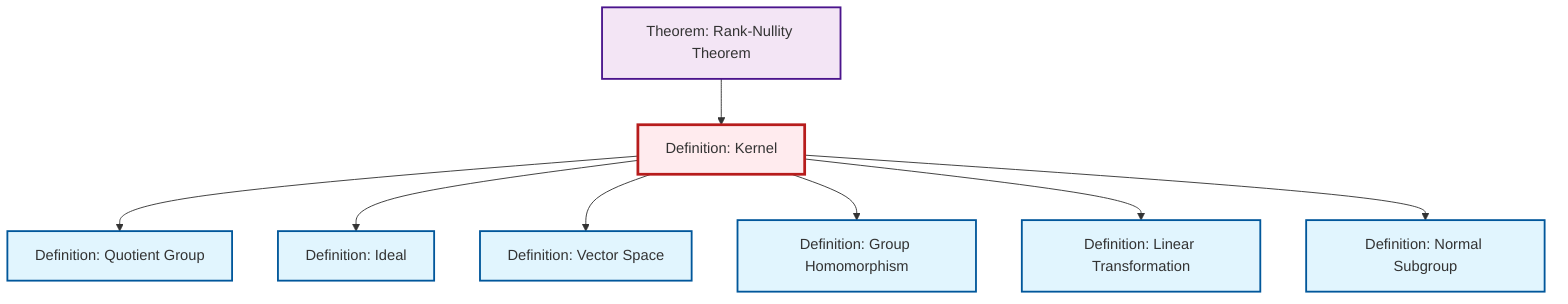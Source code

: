 graph TD
    classDef definition fill:#e1f5fe,stroke:#01579b,stroke-width:2px
    classDef theorem fill:#f3e5f5,stroke:#4a148c,stroke-width:2px
    classDef axiom fill:#fff3e0,stroke:#e65100,stroke-width:2px
    classDef example fill:#e8f5e9,stroke:#1b5e20,stroke-width:2px
    classDef current fill:#ffebee,stroke:#b71c1c,stroke-width:3px
    def-vector-space["Definition: Vector Space"]:::definition
    thm-rank-nullity["Theorem: Rank-Nullity Theorem"]:::theorem
    def-homomorphism["Definition: Group Homomorphism"]:::definition
    def-quotient-group["Definition: Quotient Group"]:::definition
    def-normal-subgroup["Definition: Normal Subgroup"]:::definition
    def-linear-transformation["Definition: Linear Transformation"]:::definition
    def-ideal["Definition: Ideal"]:::definition
    def-kernel["Definition: Kernel"]:::definition
    def-kernel --> def-quotient-group
    def-kernel --> def-ideal
    def-kernel --> def-vector-space
    thm-rank-nullity --> def-kernel
    def-kernel --> def-homomorphism
    def-kernel --> def-linear-transformation
    def-kernel --> def-normal-subgroup
    class def-kernel current